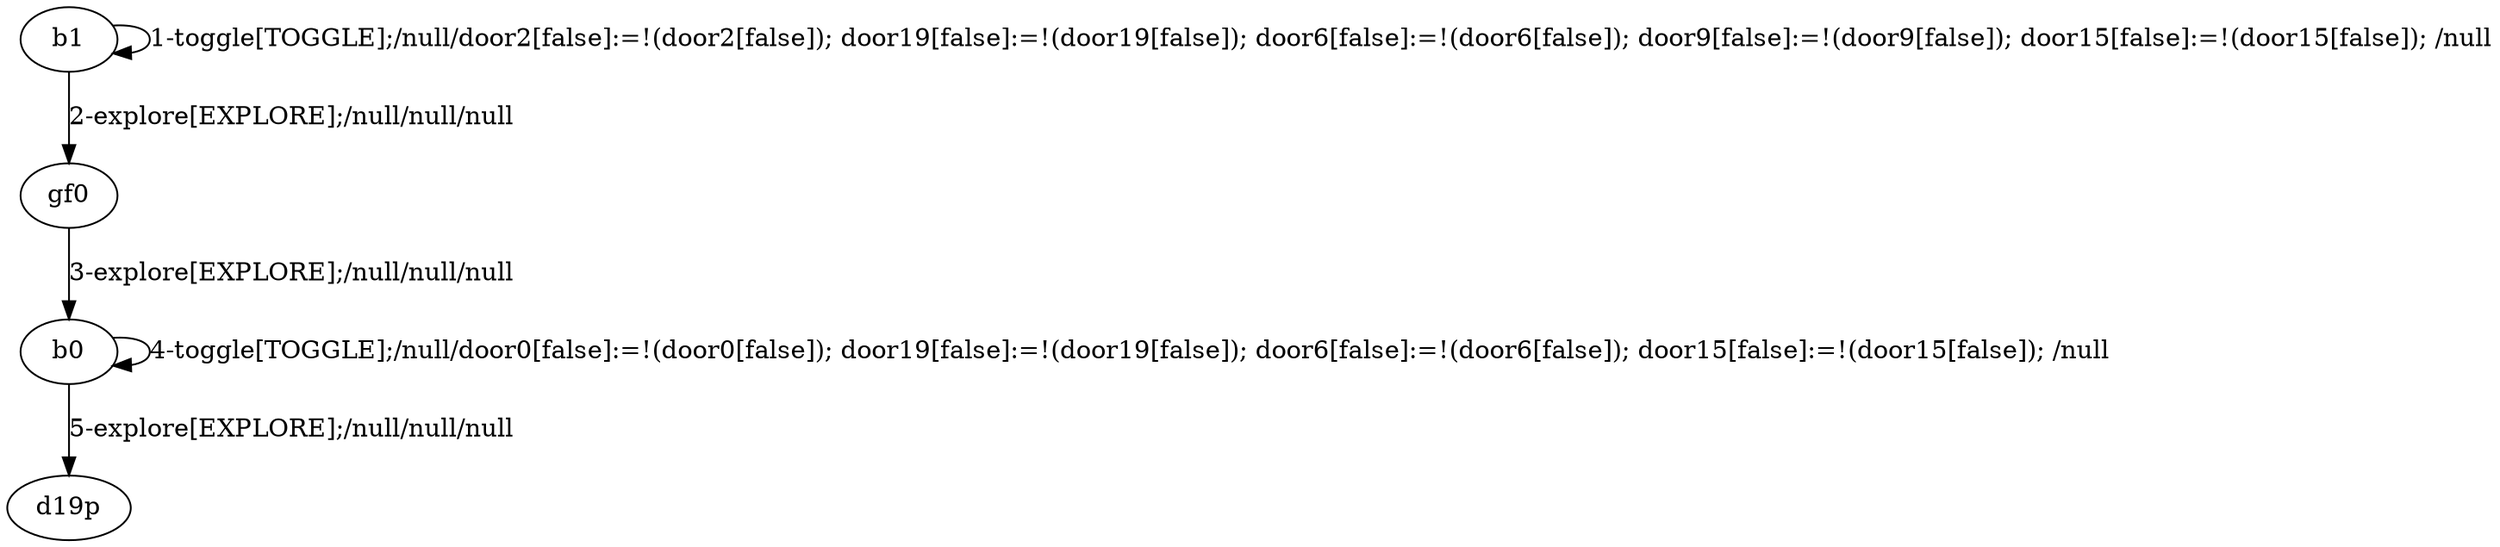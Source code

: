 # Total number of goals covered by this test: 1
# b0 --> d19p

digraph g {
"b1" -> "b1" [label = "1-toggle[TOGGLE];/null/door2[false]:=!(door2[false]); door19[false]:=!(door19[false]); door6[false]:=!(door6[false]); door9[false]:=!(door9[false]); door15[false]:=!(door15[false]); /null"];
"b1" -> "gf0" [label = "2-explore[EXPLORE];/null/null/null"];
"gf0" -> "b0" [label = "3-explore[EXPLORE];/null/null/null"];
"b0" -> "b0" [label = "4-toggle[TOGGLE];/null/door0[false]:=!(door0[false]); door19[false]:=!(door19[false]); door6[false]:=!(door6[false]); door15[false]:=!(door15[false]); /null"];
"b0" -> "d19p" [label = "5-explore[EXPLORE];/null/null/null"];
}